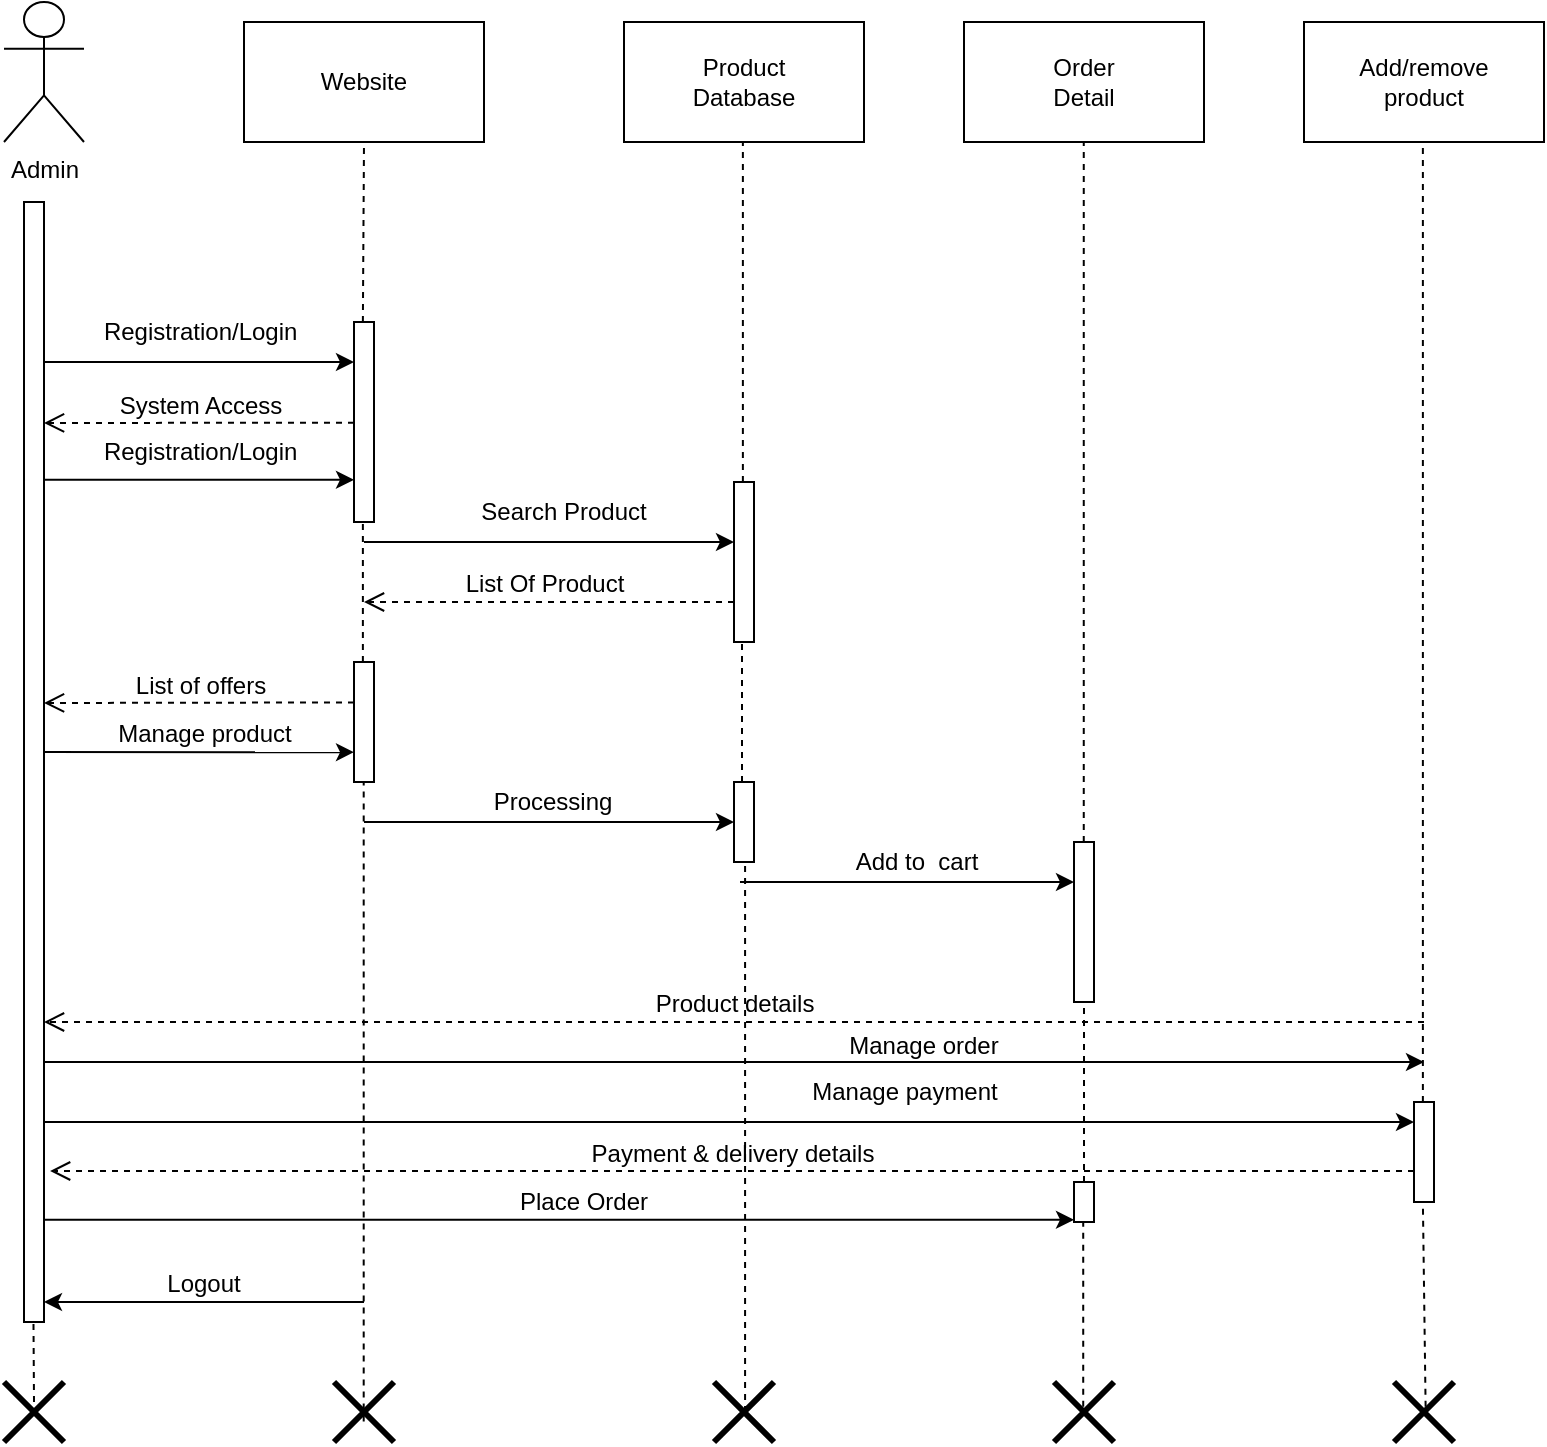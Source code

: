 <mxfile version="21.6.5" type="device">
  <diagram name="Page-1" id="2eyBzR3v1J3ok8gYiKRE">
    <mxGraphModel dx="1235" dy="731" grid="1" gridSize="10" guides="1" tooltips="1" connect="1" arrows="1" fold="1" page="1" pageScale="1" pageWidth="827" pageHeight="1169" math="0" shadow="0">
      <root>
        <mxCell id="0" />
        <mxCell id="1" parent="0" />
        <mxCell id="DP3fI6PBy5UmRbkeVG8_-1" value="&lt;font style=&quot;font-size: 12px;&quot;&gt;Admin&lt;/font&gt;" style="shape=umlActor;verticalLabelPosition=bottom;verticalAlign=top;html=1;outlineConnect=0;labelBackgroundColor=none;labelBorderColor=none;fontSize=12;" vertex="1" parent="1">
          <mxGeometry x="30" y="40" width="40" height="70" as="geometry" />
        </mxCell>
        <mxCell id="DP3fI6PBy5UmRbkeVG8_-2" value="" style="rounded=0;whiteSpace=wrap;html=1;labelBackgroundColor=none;labelBorderColor=none;fontSize=12;" vertex="1" parent="1">
          <mxGeometry x="150" y="50" width="120" height="60" as="geometry" />
        </mxCell>
        <mxCell id="DP3fI6PBy5UmRbkeVG8_-3" value="" style="rounded=0;whiteSpace=wrap;html=1;labelBackgroundColor=none;labelBorderColor=none;fontSize=12;" vertex="1" parent="1">
          <mxGeometry x="340" y="50" width="120" height="60" as="geometry" />
        </mxCell>
        <mxCell id="DP3fI6PBy5UmRbkeVG8_-4" value="" style="rounded=0;whiteSpace=wrap;html=1;labelBackgroundColor=none;labelBorderColor=none;fontSize=12;" vertex="1" parent="1">
          <mxGeometry x="510" y="50" width="120" height="60" as="geometry" />
        </mxCell>
        <mxCell id="DP3fI6PBy5UmRbkeVG8_-5" value="" style="rounded=0;whiteSpace=wrap;html=1;labelBackgroundColor=none;labelBorderColor=none;fontSize=12;" vertex="1" parent="1">
          <mxGeometry x="680" y="50" width="120" height="60" as="geometry" />
        </mxCell>
        <mxCell id="DP3fI6PBy5UmRbkeVG8_-6" value="" style="html=1;points=[];perimeter=orthogonalPerimeter;outlineConnect=0;targetShapes=umlLifeline;portConstraint=eastwest;newEdgeStyle={&quot;edgeStyle&quot;:&quot;elbowEdgeStyle&quot;,&quot;elbow&quot;:&quot;vertical&quot;,&quot;curved&quot;:0,&quot;rounded&quot;:0};labelBackgroundColor=none;labelBorderColor=none;fontSize=12;" vertex="1" parent="1">
          <mxGeometry x="205" y="200" width="10" height="100" as="geometry" />
        </mxCell>
        <mxCell id="DP3fI6PBy5UmRbkeVG8_-7" value="" style="endArrow=none;dashed=1;html=1;rounded=0;entryX=0.5;entryY=1;entryDx=0;entryDy=0;labelBackgroundColor=none;labelBorderColor=none;fontSize=12;" edge="1" parent="1" target="DP3fI6PBy5UmRbkeVG8_-2">
          <mxGeometry width="50" height="50" relative="1" as="geometry">
            <mxPoint x="209.44" y="200" as="sourcePoint" />
            <mxPoint x="209.44" y="140" as="targetPoint" />
            <Array as="points">
              <mxPoint x="209.44" y="200" />
            </Array>
          </mxGeometry>
        </mxCell>
        <mxCell id="DP3fI6PBy5UmRbkeVG8_-8" value="" style="endArrow=none;dashed=1;html=1;rounded=0;labelBackgroundColor=none;labelBorderColor=none;fontSize=12;" edge="1" parent="1" source="DP3fI6PBy5UmRbkeVG8_-17">
          <mxGeometry width="50" height="50" relative="1" as="geometry">
            <mxPoint x="399.44" y="200" as="sourcePoint" />
            <mxPoint x="399.44" y="110" as="targetPoint" />
          </mxGeometry>
        </mxCell>
        <mxCell id="DP3fI6PBy5UmRbkeVG8_-9" value="" style="html=1;points=[];perimeter=orthogonalPerimeter;outlineConnect=0;targetShapes=umlLifeline;portConstraint=eastwest;newEdgeStyle={&quot;edgeStyle&quot;:&quot;elbowEdgeStyle&quot;,&quot;elbow&quot;:&quot;vertical&quot;,&quot;curved&quot;:0,&quot;rounded&quot;:0};labelBackgroundColor=none;labelBorderColor=none;fontSize=12;" vertex="1" parent="1">
          <mxGeometry x="40" y="140" width="10" height="560" as="geometry" />
        </mxCell>
        <mxCell id="DP3fI6PBy5UmRbkeVG8_-10" value="" style="endArrow=classic;html=1;rounded=0;labelBackgroundColor=none;labelBorderColor=none;fontSize=12;" edge="1" parent="1" target="DP3fI6PBy5UmRbkeVG8_-6">
          <mxGeometry width="50" height="50" relative="1" as="geometry">
            <mxPoint x="50" y="220" as="sourcePoint" />
            <mxPoint x="190" y="220" as="targetPoint" />
          </mxGeometry>
        </mxCell>
        <mxCell id="DP3fI6PBy5UmRbkeVG8_-11" value="" style="endArrow=classic;html=1;rounded=0;labelBackgroundColor=none;labelBorderColor=none;fontSize=12;" edge="1" parent="1" target="DP3fI6PBy5UmRbkeVG8_-6">
          <mxGeometry width="50" height="50" relative="1" as="geometry">
            <mxPoint x="50" y="278.89" as="sourcePoint" />
            <mxPoint x="180" y="278.89" as="targetPoint" />
          </mxGeometry>
        </mxCell>
        <mxCell id="DP3fI6PBy5UmRbkeVG8_-12" value="&lt;font style=&quot;font-size: 12px;&quot;&gt;System Access&lt;/font&gt;" style="html=1;verticalAlign=bottom;endArrow=open;dashed=1;endSize=8;edgeStyle=elbowEdgeStyle;elbow=vertical;curved=0;rounded=0;labelBackgroundColor=none;labelBorderColor=none;fontSize=12;" edge="1" parent="1">
          <mxGeometry relative="1" as="geometry">
            <mxPoint x="205" y="250.33" as="sourcePoint" />
            <mxPoint x="50" y="250.441" as="targetPoint" />
          </mxGeometry>
        </mxCell>
        <mxCell id="DP3fI6PBy5UmRbkeVG8_-13" value="" style="html=1;points=[];perimeter=orthogonalPerimeter;outlineConnect=0;targetShapes=umlLifeline;portConstraint=eastwest;newEdgeStyle={&quot;edgeStyle&quot;:&quot;elbowEdgeStyle&quot;,&quot;elbow&quot;:&quot;vertical&quot;,&quot;curved&quot;:0,&quot;rounded&quot;:0};labelBackgroundColor=none;labelBorderColor=none;fontSize=12;" vertex="1" parent="1">
          <mxGeometry x="205" y="370" width="10" height="60" as="geometry" />
        </mxCell>
        <mxCell id="DP3fI6PBy5UmRbkeVG8_-14" value="" style="endArrow=none;dashed=1;html=1;rounded=0;labelBackgroundColor=none;labelBorderColor=none;fontSize=12;" edge="1" parent="1">
          <mxGeometry width="50" height="50" relative="1" as="geometry">
            <mxPoint x="209.44" y="370" as="sourcePoint" />
            <mxPoint x="209.44" y="300" as="targetPoint" />
          </mxGeometry>
        </mxCell>
        <mxCell id="DP3fI6PBy5UmRbkeVG8_-15" value="&lt;font style=&quot;font-size: 12px;&quot;&gt;List of offers&lt;/font&gt;" style="html=1;verticalAlign=bottom;endArrow=open;dashed=1;endSize=8;edgeStyle=elbowEdgeStyle;elbow=vertical;curved=0;rounded=0;labelBackgroundColor=none;labelBorderColor=none;fontSize=12;" edge="1" parent="1">
          <mxGeometry relative="1" as="geometry">
            <mxPoint x="205" y="390.22" as="sourcePoint" />
            <mxPoint x="50" y="390.331" as="targetPoint" />
          </mxGeometry>
        </mxCell>
        <mxCell id="DP3fI6PBy5UmRbkeVG8_-16" value="" style="endArrow=classic;html=1;rounded=0;labelBackgroundColor=none;labelBorderColor=none;fontSize=12;" edge="1" parent="1">
          <mxGeometry width="50" height="50" relative="1" as="geometry">
            <mxPoint x="50" y="415" as="sourcePoint" />
            <mxPoint x="205" y="415.11" as="targetPoint" />
          </mxGeometry>
        </mxCell>
        <mxCell id="DP3fI6PBy5UmRbkeVG8_-17" value="" style="html=1;points=[];perimeter=orthogonalPerimeter;outlineConnect=0;targetShapes=umlLifeline;portConstraint=eastwest;newEdgeStyle={&quot;edgeStyle&quot;:&quot;elbowEdgeStyle&quot;,&quot;elbow&quot;:&quot;vertical&quot;,&quot;curved&quot;:0,&quot;rounded&quot;:0};labelBackgroundColor=none;labelBorderColor=none;fontSize=12;" vertex="1" parent="1">
          <mxGeometry x="395" y="280" width="10" height="80" as="geometry" />
        </mxCell>
        <mxCell id="DP3fI6PBy5UmRbkeVG8_-18" value="" style="endArrow=classic;html=1;rounded=0;labelBackgroundColor=none;labelBorderColor=none;fontSize=12;" edge="1" parent="1" target="DP3fI6PBy5UmRbkeVG8_-17">
          <mxGeometry width="50" height="50" relative="1" as="geometry">
            <mxPoint x="210" y="310" as="sourcePoint" />
            <mxPoint x="390" y="310" as="targetPoint" />
          </mxGeometry>
        </mxCell>
        <mxCell id="DP3fI6PBy5UmRbkeVG8_-19" value="List Of Product" style="html=1;verticalAlign=bottom;endArrow=open;dashed=1;endSize=8;edgeStyle=elbowEdgeStyle;elbow=vertical;curved=0;rounded=0;labelBackgroundColor=none;labelBorderColor=none;fontSize=12;" edge="1" parent="1">
          <mxGeometry x="0.027" relative="1" as="geometry">
            <mxPoint x="395" y="340" as="sourcePoint" />
            <mxPoint x="210" y="340" as="targetPoint" />
            <mxPoint as="offset" />
          </mxGeometry>
        </mxCell>
        <mxCell id="DP3fI6PBy5UmRbkeVG8_-20" value="" style="html=1;points=[];perimeter=orthogonalPerimeter;outlineConnect=0;targetShapes=umlLifeline;portConstraint=eastwest;newEdgeStyle={&quot;edgeStyle&quot;:&quot;elbowEdgeStyle&quot;,&quot;elbow&quot;:&quot;vertical&quot;,&quot;curved&quot;:0,&quot;rounded&quot;:0};labelBackgroundColor=none;labelBorderColor=none;fontSize=12;" vertex="1" parent="1">
          <mxGeometry x="395" y="430" width="10" height="40" as="geometry" />
        </mxCell>
        <mxCell id="DP3fI6PBy5UmRbkeVG8_-21" value="" style="endArrow=none;dashed=1;html=1;rounded=0;labelBackgroundColor=none;labelBorderColor=none;fontSize=12;" edge="1" parent="1" source="DP3fI6PBy5UmRbkeVG8_-20">
          <mxGeometry width="50" height="50" relative="1" as="geometry">
            <mxPoint x="399" y="400" as="sourcePoint" />
            <mxPoint x="399" y="360" as="targetPoint" />
          </mxGeometry>
        </mxCell>
        <mxCell id="DP3fI6PBy5UmRbkeVG8_-22" value="" style="endArrow=none;dashed=1;html=1;rounded=0;exitX=0.495;exitY=0.658;exitDx=0;exitDy=0;exitPerimeter=0;labelBackgroundColor=none;labelBorderColor=none;fontSize=12;" edge="1" parent="1" source="DP3fI6PBy5UmRbkeVG8_-34" target="DP3fI6PBy5UmRbkeVG8_-13">
          <mxGeometry width="50" height="50" relative="1" as="geometry">
            <mxPoint x="209.44" y="620" as="sourcePoint" />
            <mxPoint x="209.88" y="450" as="targetPoint" />
          </mxGeometry>
        </mxCell>
        <mxCell id="DP3fI6PBy5UmRbkeVG8_-23" value="" style="endArrow=none;dashed=1;html=1;rounded=0;labelBackgroundColor=none;labelBorderColor=none;fontSize=12;" edge="1" parent="1" source="DP3fI6PBy5UmRbkeVG8_-52">
          <mxGeometry width="50" height="50" relative="1" as="geometry">
            <mxPoint x="570" y="480" as="sourcePoint" />
            <mxPoint x="569.88" y="110" as="targetPoint" />
          </mxGeometry>
        </mxCell>
        <mxCell id="DP3fI6PBy5UmRbkeVG8_-24" value="" style="endArrow=none;dashed=1;html=1;rounded=0;labelBackgroundColor=none;labelBorderColor=none;fontSize=12;" edge="1" parent="1" source="DP3fI6PBy5UmRbkeVG8_-25">
          <mxGeometry width="50" height="50" relative="1" as="geometry">
            <mxPoint x="739" y="560" as="sourcePoint" />
            <mxPoint x="739.44" y="110" as="targetPoint" />
          </mxGeometry>
        </mxCell>
        <mxCell id="DP3fI6PBy5UmRbkeVG8_-25" value="" style="html=1;points=[];perimeter=orthogonalPerimeter;outlineConnect=0;targetShapes=umlLifeline;portConstraint=eastwest;newEdgeStyle={&quot;edgeStyle&quot;:&quot;elbowEdgeStyle&quot;,&quot;elbow&quot;:&quot;vertical&quot;,&quot;curved&quot;:0,&quot;rounded&quot;:0};labelBackgroundColor=none;labelBorderColor=none;fontSize=12;" vertex="1" parent="1">
          <mxGeometry x="735" y="590" width="10" height="50" as="geometry" />
        </mxCell>
        <mxCell id="DP3fI6PBy5UmRbkeVG8_-26" value="" style="endArrow=none;dashed=1;html=1;rounded=0;exitX=0.527;exitY=0.411;exitDx=0;exitDy=0;exitPerimeter=0;labelBackgroundColor=none;labelBorderColor=none;fontSize=12;" edge="1" parent="1" source="DP3fI6PBy5UmRbkeVG8_-27">
          <mxGeometry width="50" height="50" relative="1" as="geometry">
            <mxPoint x="739.44" y="710" as="sourcePoint" />
            <mxPoint x="739.44" y="640" as="targetPoint" />
          </mxGeometry>
        </mxCell>
        <mxCell id="DP3fI6PBy5UmRbkeVG8_-27" value="" style="shape=umlDestroy;whiteSpace=wrap;html=1;strokeWidth=3;targetShapes=umlLifeline;labelBackgroundColor=none;labelBorderColor=none;fontSize=12;" vertex="1" parent="1">
          <mxGeometry x="725" y="730" width="30" height="30" as="geometry" />
        </mxCell>
        <mxCell id="DP3fI6PBy5UmRbkeVG8_-28" value="" style="endArrow=none;dashed=1;html=1;rounded=0;labelBackgroundColor=none;labelBorderColor=none;fontSize=12;" edge="1" parent="1" source="DP3fI6PBy5UmRbkeVG8_-29" target="DP3fI6PBy5UmRbkeVG8_-52">
          <mxGeometry width="50" height="50" relative="1" as="geometry">
            <mxPoint x="570" y="610" as="sourcePoint" />
            <mxPoint x="569.44" y="560" as="targetPoint" />
          </mxGeometry>
        </mxCell>
        <mxCell id="DP3fI6PBy5UmRbkeVG8_-29" value="" style="html=1;points=[];perimeter=orthogonalPerimeter;outlineConnect=0;targetShapes=umlLifeline;portConstraint=eastwest;newEdgeStyle={&quot;edgeStyle&quot;:&quot;elbowEdgeStyle&quot;,&quot;elbow&quot;:&quot;vertical&quot;,&quot;curved&quot;:0,&quot;rounded&quot;:0};labelBackgroundColor=none;labelBorderColor=none;fontSize=12;" vertex="1" parent="1">
          <mxGeometry x="565" y="630" width="10" height="20" as="geometry" />
        </mxCell>
        <mxCell id="DP3fI6PBy5UmRbkeVG8_-30" value="" style="endArrow=none;dashed=1;html=1;rounded=0;exitX=0.487;exitY=0.411;exitDx=0;exitDy=0;exitPerimeter=0;labelBackgroundColor=none;labelBorderColor=none;fontSize=12;" edge="1" parent="1" source="DP3fI6PBy5UmRbkeVG8_-31" target="DP3fI6PBy5UmRbkeVG8_-29">
          <mxGeometry width="50" height="50" relative="1" as="geometry">
            <mxPoint x="570" y="700" as="sourcePoint" />
            <mxPoint x="569.44" y="650" as="targetPoint" />
          </mxGeometry>
        </mxCell>
        <mxCell id="DP3fI6PBy5UmRbkeVG8_-31" value="" style="shape=umlDestroy;whiteSpace=wrap;html=1;strokeWidth=3;targetShapes=umlLifeline;labelBackgroundColor=none;labelBorderColor=none;fontSize=12;" vertex="1" parent="1">
          <mxGeometry x="555" y="730" width="30" height="30" as="geometry" />
        </mxCell>
        <mxCell id="DP3fI6PBy5UmRbkeVG8_-32" value="" style="endArrow=none;dashed=1;html=1;rounded=0;exitX=0.518;exitY=0.5;exitDx=0;exitDy=0;exitPerimeter=0;labelBackgroundColor=none;labelBorderColor=none;fontSize=12;" edge="1" parent="1" source="DP3fI6PBy5UmRbkeVG8_-33" target="DP3fI6PBy5UmRbkeVG8_-20">
          <mxGeometry width="50" height="50" relative="1" as="geometry">
            <mxPoint x="399.67" y="680" as="sourcePoint" />
            <mxPoint x="399.55" y="480" as="targetPoint" />
          </mxGeometry>
        </mxCell>
        <mxCell id="DP3fI6PBy5UmRbkeVG8_-33" value="" style="shape=umlDestroy;whiteSpace=wrap;html=1;strokeWidth=3;targetShapes=umlLifeline;labelBackgroundColor=none;labelBorderColor=none;fontSize=12;" vertex="1" parent="1">
          <mxGeometry x="385" y="730" width="30" height="30" as="geometry" />
        </mxCell>
        <mxCell id="DP3fI6PBy5UmRbkeVG8_-34" value="" style="shape=umlDestroy;whiteSpace=wrap;html=1;strokeWidth=3;targetShapes=umlLifeline;labelBackgroundColor=none;labelBorderColor=none;fontSize=12;" vertex="1" parent="1">
          <mxGeometry x="195" y="730" width="30" height="30" as="geometry" />
        </mxCell>
        <mxCell id="DP3fI6PBy5UmRbkeVG8_-35" value="" style="endArrow=none;dashed=1;html=1;rounded=0;labelBackgroundColor=none;labelBorderColor=none;fontSize=12;" edge="1" parent="1">
          <mxGeometry width="50" height="50" relative="1" as="geometry">
            <mxPoint x="45" y="740" as="sourcePoint" />
            <mxPoint x="44.74" y="700" as="targetPoint" />
          </mxGeometry>
        </mxCell>
        <mxCell id="DP3fI6PBy5UmRbkeVG8_-36" value="" style="shape=umlDestroy;whiteSpace=wrap;html=1;strokeWidth=3;targetShapes=umlLifeline;labelBackgroundColor=none;labelBorderColor=none;fontSize=12;" vertex="1" parent="1">
          <mxGeometry x="30" y="730" width="30" height="30" as="geometry" />
        </mxCell>
        <mxCell id="DP3fI6PBy5UmRbkeVG8_-37" value="" style="endArrow=classic;html=1;rounded=0;startSize=6;labelBackgroundColor=none;labelBorderColor=none;fontSize=12;" edge="1" parent="1">
          <mxGeometry width="50" height="50" relative="1" as="geometry">
            <mxPoint x="210" y="690" as="sourcePoint" />
            <mxPoint x="50" y="690" as="targetPoint" />
          </mxGeometry>
        </mxCell>
        <mxCell id="DP3fI6PBy5UmRbkeVG8_-38" value="" style="endArrow=classic;html=1;rounded=0;labelBackgroundColor=none;labelBorderColor=none;fontSize=12;" edge="1" parent="1">
          <mxGeometry width="50" height="50" relative="1" as="geometry">
            <mxPoint x="50" y="648.89" as="sourcePoint" />
            <mxPoint x="565" y="648.89" as="targetPoint" />
          </mxGeometry>
        </mxCell>
        <mxCell id="DP3fI6PBy5UmRbkeVG8_-39" value="Website" style="text;html=1;strokeColor=none;fillColor=none;align=center;verticalAlign=middle;whiteSpace=wrap;rounded=0;labelBackgroundColor=none;labelBorderColor=none;fontSize=12;" vertex="1" parent="1">
          <mxGeometry x="180" y="65" width="60" height="30" as="geometry" />
        </mxCell>
        <mxCell id="DP3fI6PBy5UmRbkeVG8_-40" value="Product Database" style="text;html=1;strokeColor=none;fillColor=none;align=center;verticalAlign=middle;whiteSpace=wrap;rounded=0;labelBackgroundColor=none;labelBorderColor=none;fontSize=12;" vertex="1" parent="1">
          <mxGeometry x="370" y="65" width="60" height="30" as="geometry" />
        </mxCell>
        <mxCell id="DP3fI6PBy5UmRbkeVG8_-41" value="Order Detail" style="text;html=1;strokeColor=none;fillColor=none;align=center;verticalAlign=middle;whiteSpace=wrap;rounded=0;labelBackgroundColor=none;labelBorderColor=none;fontSize=12;" vertex="1" parent="1">
          <mxGeometry x="540" y="65" width="60" height="30" as="geometry" />
        </mxCell>
        <mxCell id="DP3fI6PBy5UmRbkeVG8_-42" value="Add/remove&lt;br&gt;product" style="text;html=1;strokeColor=none;fillColor=none;align=center;verticalAlign=middle;whiteSpace=wrap;rounded=0;labelBackgroundColor=none;labelBorderColor=none;fontSize=12;" vertex="1" parent="1">
          <mxGeometry x="710" y="60" width="60" height="40" as="geometry" />
        </mxCell>
        <mxCell id="DP3fI6PBy5UmRbkeVG8_-43" value="Registration/Login&amp;nbsp;" style="text;html=1;strokeColor=none;fillColor=none;align=center;verticalAlign=middle;whiteSpace=wrap;rounded=0;labelBackgroundColor=none;labelBorderColor=none;fontSize=12;" vertex="1" parent="1">
          <mxGeometry x="100" y="190" width="60" height="30" as="geometry" />
        </mxCell>
        <mxCell id="DP3fI6PBy5UmRbkeVG8_-44" value="Registration/Login&amp;nbsp;" style="text;html=1;strokeColor=none;fillColor=none;align=center;verticalAlign=middle;whiteSpace=wrap;rounded=0;labelBackgroundColor=none;labelBorderColor=none;fontSize=12;" vertex="1" parent="1">
          <mxGeometry x="100" y="250" width="60" height="30" as="geometry" />
        </mxCell>
        <mxCell id="DP3fI6PBy5UmRbkeVG8_-45" value="Search Product" style="text;html=1;strokeColor=none;fillColor=none;align=center;verticalAlign=middle;whiteSpace=wrap;rounded=0;labelBackgroundColor=none;labelBorderColor=none;fontSize=12;" vertex="1" parent="1">
          <mxGeometry x="260" y="280" width="100" height="30" as="geometry" />
        </mxCell>
        <mxCell id="DP3fI6PBy5UmRbkeVG8_-46" value="Manage product" style="text;html=1;align=center;verticalAlign=middle;resizable=0;points=[];autosize=1;strokeColor=none;fillColor=none;labelBackgroundColor=none;labelBorderColor=none;fontSize=12;" vertex="1" parent="1">
          <mxGeometry x="75" y="391" width="110" height="30" as="geometry" />
        </mxCell>
        <mxCell id="DP3fI6PBy5UmRbkeVG8_-47" value="" style="endArrow=classic;html=1;rounded=0;labelBackgroundColor=none;labelBorderColor=none;fontSize=12;" edge="1" parent="1">
          <mxGeometry width="50" height="50" relative="1" as="geometry">
            <mxPoint x="210" y="450" as="sourcePoint" />
            <mxPoint x="395" y="450" as="targetPoint" />
          </mxGeometry>
        </mxCell>
        <mxCell id="DP3fI6PBy5UmRbkeVG8_-48" value="&lt;font style=&quot;font-size: 12px;&quot;&gt;&lt;font style=&quot;font-size: 12px;&quot;&gt;Process&lt;/font&gt;ing&lt;/font&gt;" style="edgeLabel;html=1;align=center;verticalAlign=middle;resizable=0;points=[];labelBackgroundColor=none;labelBorderColor=none;fontSize=12;" vertex="1" connectable="0" parent="DP3fI6PBy5UmRbkeVG8_-47">
          <mxGeometry x="-0.288" y="3" relative="1" as="geometry">
            <mxPoint x="28" y="-7" as="offset" />
          </mxGeometry>
        </mxCell>
        <mxCell id="DP3fI6PBy5UmRbkeVG8_-49" value="" style="endArrow=classic;html=1;rounded=0;entryX=0.5;entryY=0.25;entryDx=0;entryDy=0;entryPerimeter=0;labelBackgroundColor=none;labelBorderColor=none;fontSize=12;" edge="1" parent="1">
          <mxGeometry width="50" height="50" relative="1" as="geometry">
            <mxPoint x="398" y="480" as="sourcePoint" />
            <mxPoint x="565" y="480.0" as="targetPoint" />
          </mxGeometry>
        </mxCell>
        <mxCell id="DP3fI6PBy5UmRbkeVG8_-50" value="&lt;font style=&quot;font-size: 12px;&quot;&gt;Add to&amp;nbsp; cart&lt;/font&gt;" style="edgeLabel;html=1;align=center;verticalAlign=middle;resizable=0;points=[];labelBackgroundColor=none;labelBorderColor=none;fontSize=12;" vertex="1" connectable="0" parent="DP3fI6PBy5UmRbkeVG8_-49">
          <mxGeometry x="-0.288" y="3" relative="1" as="geometry">
            <mxPoint x="28" y="-7" as="offset" />
          </mxGeometry>
        </mxCell>
        <mxCell id="DP3fI6PBy5UmRbkeVG8_-51" value="" style="endArrow=none;dashed=1;html=1;rounded=0;labelBackgroundColor=none;labelBorderColor=none;fontSize=12;" edge="1" parent="1" target="DP3fI6PBy5UmRbkeVG8_-52">
          <mxGeometry width="50" height="50" relative="1" as="geometry">
            <mxPoint x="570" y="480" as="sourcePoint" />
            <mxPoint x="569.88" y="110" as="targetPoint" />
          </mxGeometry>
        </mxCell>
        <mxCell id="DP3fI6PBy5UmRbkeVG8_-52" value="" style="html=1;points=[];perimeter=orthogonalPerimeter;outlineConnect=0;targetShapes=umlLifeline;portConstraint=eastwest;newEdgeStyle={&quot;edgeStyle&quot;:&quot;elbowEdgeStyle&quot;,&quot;elbow&quot;:&quot;vertical&quot;,&quot;curved&quot;:0,&quot;rounded&quot;:0};labelBackgroundColor=none;labelBorderColor=none;fontSize=12;" vertex="1" parent="1">
          <mxGeometry x="565" y="460" width="10" height="80" as="geometry" />
        </mxCell>
        <mxCell id="DP3fI6PBy5UmRbkeVG8_-53" value="&lt;font style=&quot;font-size: 12px;&quot;&gt;Product details&lt;/font&gt;" style="html=1;verticalAlign=bottom;endArrow=open;dashed=1;endSize=8;edgeStyle=elbowEdgeStyle;elbow=vertical;curved=0;rounded=0;labelBackgroundColor=none;labelBorderColor=none;fontSize=12;" edge="1" parent="1" target="DP3fI6PBy5UmRbkeVG8_-9">
          <mxGeometry relative="1" as="geometry">
            <mxPoint x="740" y="550" as="sourcePoint" />
            <mxPoint x="210" y="550" as="targetPoint" />
          </mxGeometry>
        </mxCell>
        <mxCell id="DP3fI6PBy5UmRbkeVG8_-54" value="" style="endArrow=classic;html=1;rounded=0;labelBackgroundColor=none;labelBorderColor=none;fontSize=12;" edge="1" parent="1" source="DP3fI6PBy5UmRbkeVG8_-9">
          <mxGeometry width="50" height="50" relative="1" as="geometry">
            <mxPoint x="210" y="570" as="sourcePoint" />
            <mxPoint x="740" y="570" as="targetPoint" />
          </mxGeometry>
        </mxCell>
        <mxCell id="DP3fI6PBy5UmRbkeVG8_-55" value="Manage order" style="text;strokeColor=none;align=center;fillColor=none;html=1;verticalAlign=middle;whiteSpace=wrap;rounded=0;labelBackgroundColor=none;labelBorderColor=none;fontSize=12;" vertex="1" parent="1">
          <mxGeometry x="450" y="540" width="80" height="44" as="geometry" />
        </mxCell>
        <mxCell id="DP3fI6PBy5UmRbkeVG8_-56" value="" style="endArrow=classic;html=1;rounded=0;labelBackgroundColor=none;labelBorderColor=none;fontSize=12;" edge="1" parent="1" source="DP3fI6PBy5UmRbkeVG8_-9">
          <mxGeometry width="50" height="50" relative="1" as="geometry">
            <mxPoint x="210" y="600" as="sourcePoint" />
            <mxPoint x="735" y="600" as="targetPoint" />
          </mxGeometry>
        </mxCell>
        <mxCell id="DP3fI6PBy5UmRbkeVG8_-57" value="Manage payment" style="text;html=1;align=center;verticalAlign=middle;resizable=0;points=[];autosize=1;strokeColor=none;fillColor=none;labelBackgroundColor=none;labelBorderColor=none;fontSize=12;" vertex="1" parent="1">
          <mxGeometry x="420" y="570" width="120" height="30" as="geometry" />
        </mxCell>
        <mxCell id="DP3fI6PBy5UmRbkeVG8_-58" value="&lt;font style=&quot;font-size: 12px;&quot;&gt;Payment &amp;amp; delivery details&lt;/font&gt;" style="html=1;verticalAlign=bottom;endArrow=open;dashed=1;endSize=8;edgeStyle=elbowEdgeStyle;elbow=vertical;curved=0;rounded=0;entryX=1.305;entryY=0.865;entryDx=0;entryDy=0;entryPerimeter=0;labelBackgroundColor=none;labelBorderColor=none;fontSize=12;" edge="1" parent="1" source="DP3fI6PBy5UmRbkeVG8_-25" target="DP3fI6PBy5UmRbkeVG8_-9">
          <mxGeometry relative="1" as="geometry">
            <mxPoint x="730" y="620" as="sourcePoint" />
            <mxPoint x="210" y="620" as="targetPoint" />
          </mxGeometry>
        </mxCell>
        <mxCell id="DP3fI6PBy5UmRbkeVG8_-59" value="Place Order" style="text;html=1;strokeColor=none;fillColor=none;align=center;verticalAlign=middle;whiteSpace=wrap;rounded=0;labelBackgroundColor=none;labelBorderColor=none;fontSize=12;" vertex="1" parent="1">
          <mxGeometry x="280" y="625" width="80" height="30" as="geometry" />
        </mxCell>
        <mxCell id="DP3fI6PBy5UmRbkeVG8_-60" value="Logout" style="text;html=1;strokeColor=none;fillColor=none;align=center;verticalAlign=middle;whiteSpace=wrap;rounded=0;labelBackgroundColor=none;labelBorderColor=none;fontSize=12;" vertex="1" parent="1">
          <mxGeometry x="100" y="666" width="60" height="30" as="geometry" />
        </mxCell>
      </root>
    </mxGraphModel>
  </diagram>
</mxfile>
